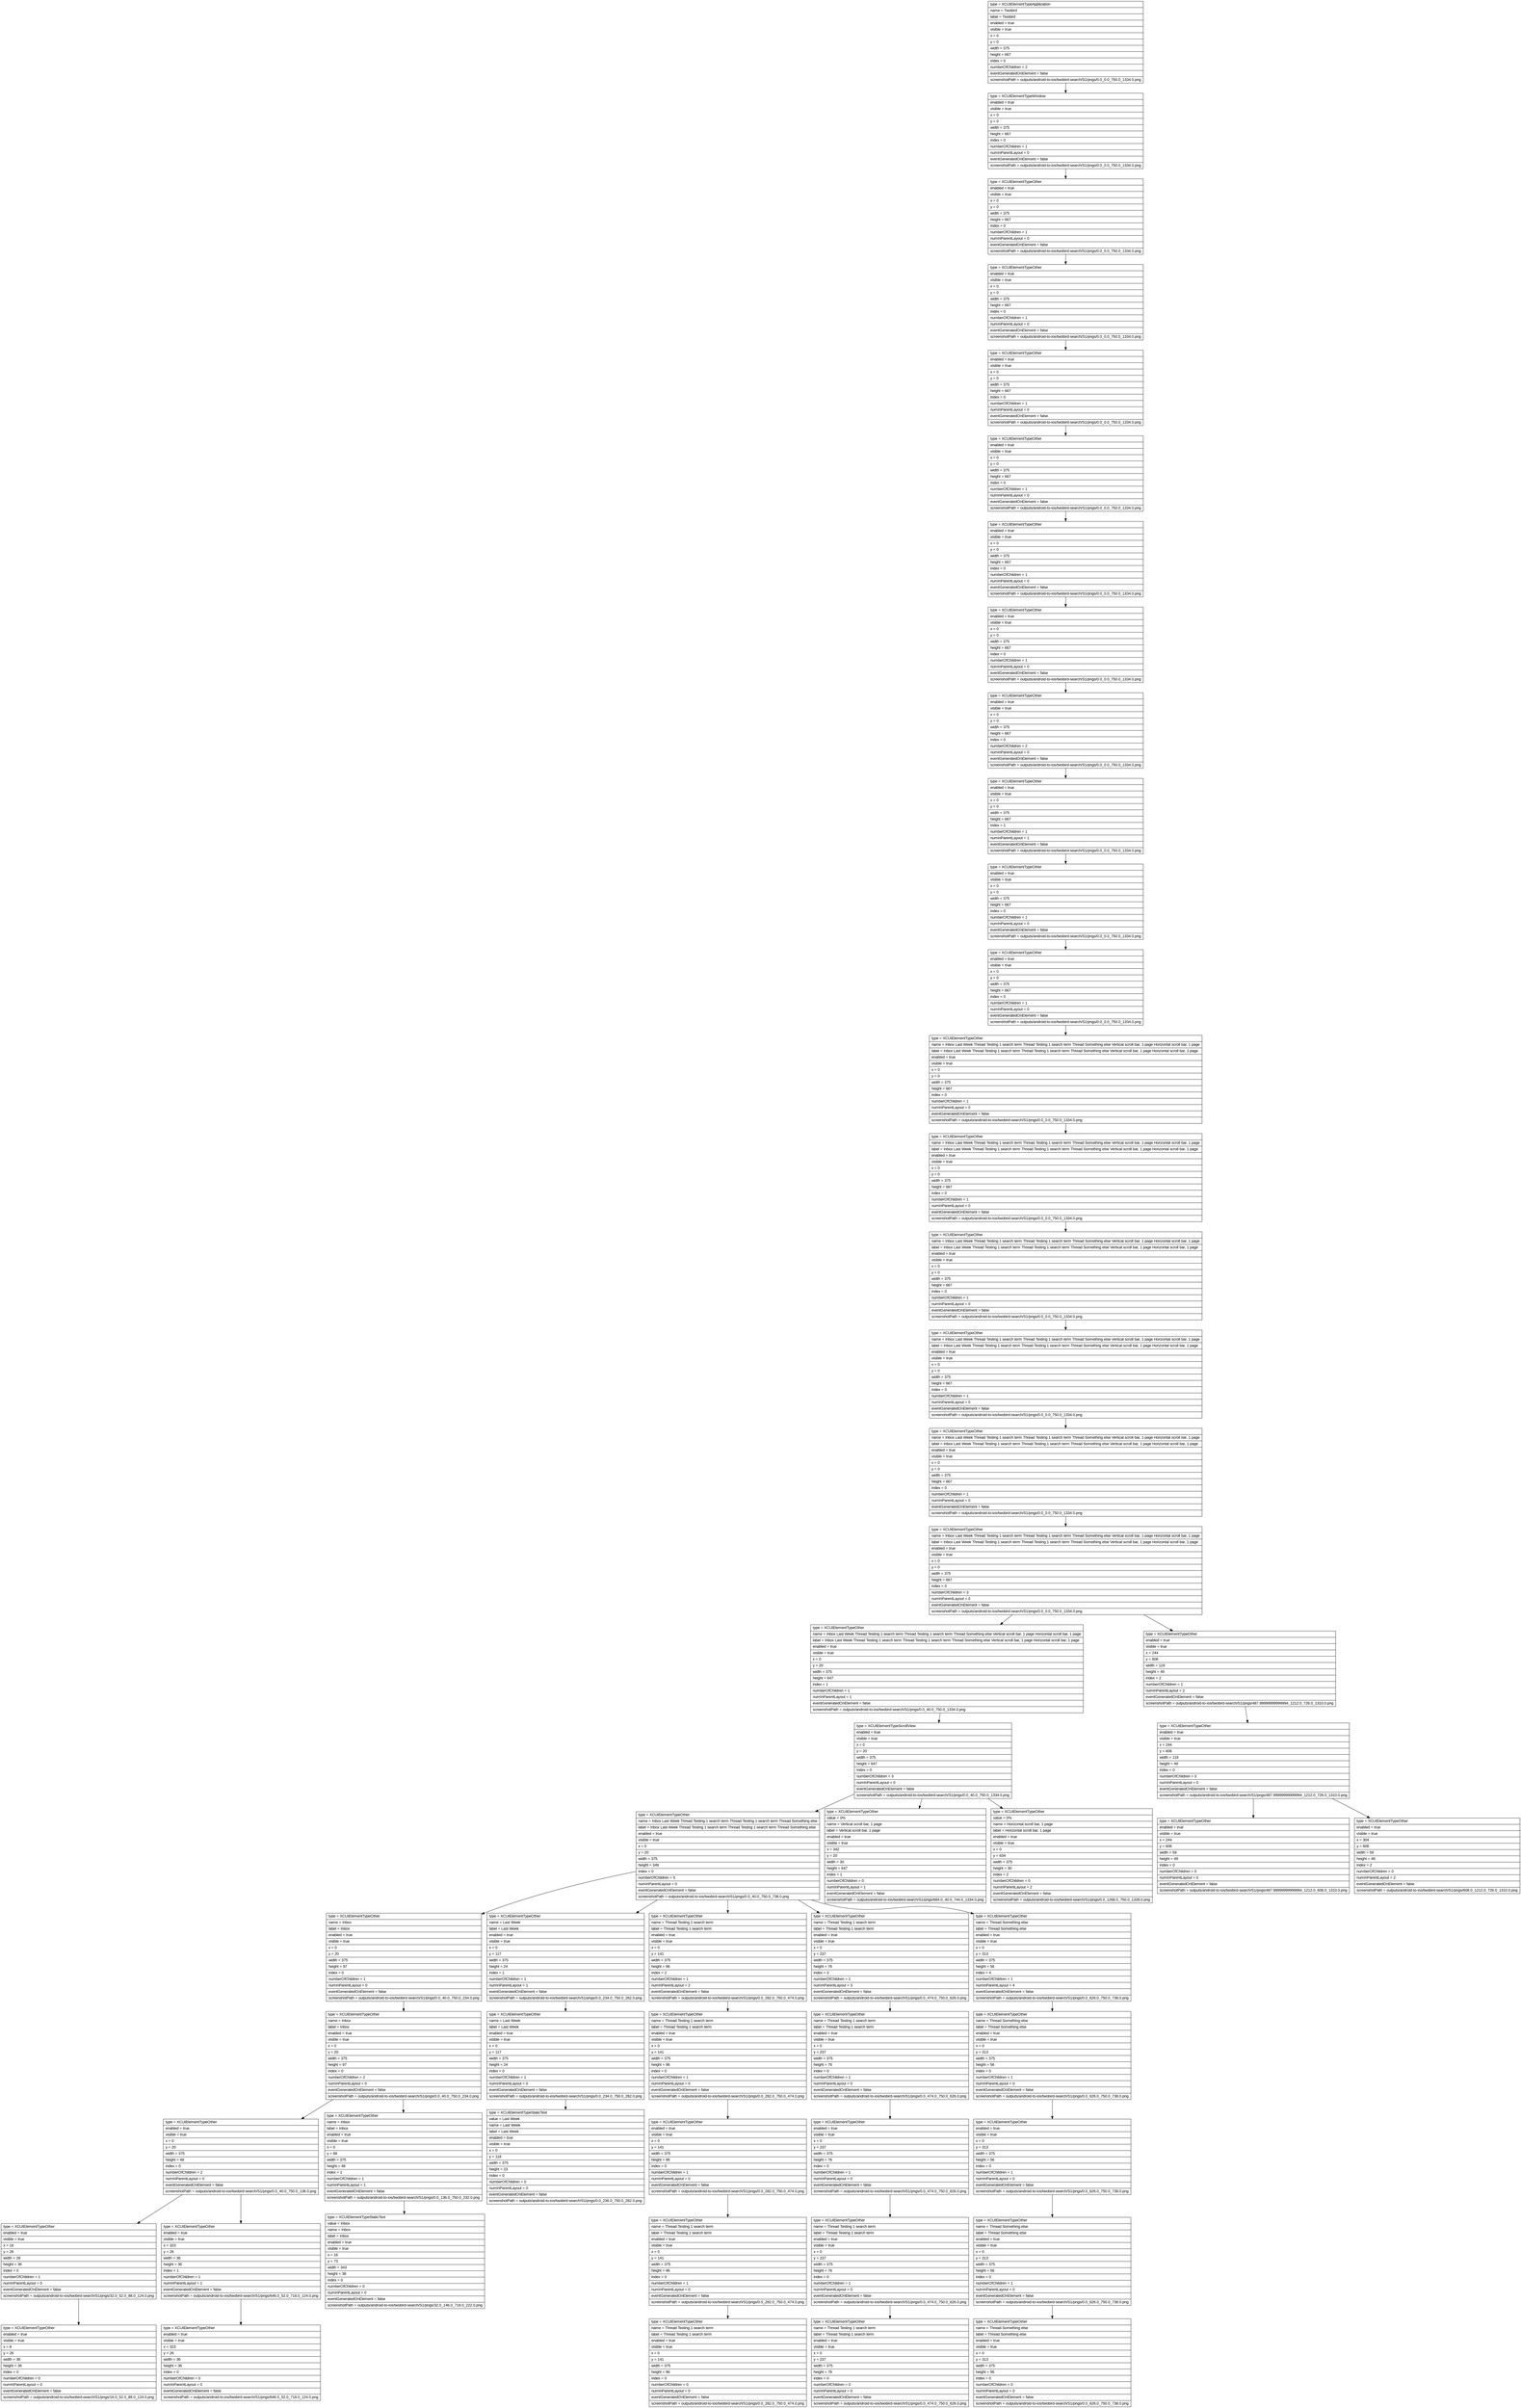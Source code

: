 digraph Layout {

	node [shape=record fontname=Arial];

	0	[label="{type = XCUIElementTypeApplication\l|name = Twobird\l|label = Twobird\l|enabled = true\l|visible = true\l|x = 0\l|y = 0\l|width = 375\l|height = 667\l|index = 0\l|numberOfChildren = 2\l|eventGeneratedOnElement = false \l|screenshotPath = outputs/android-to-ios/twobird-search/S1/pngs/0.0_0.0_750.0_1334.0.png\l}"]
	1	[label="{type = XCUIElementTypeWindow\l|enabled = true\l|visible = true\l|x = 0\l|y = 0\l|width = 375\l|height = 667\l|index = 0\l|numberOfChildren = 1\l|numInParentLayout = 0\l|eventGeneratedOnElement = false \l|screenshotPath = outputs/android-to-ios/twobird-search/S1/pngs/0.0_0.0_750.0_1334.0.png\l}"]
	2	[label="{type = XCUIElementTypeOther\l|enabled = true\l|visible = true\l|x = 0\l|y = 0\l|width = 375\l|height = 667\l|index = 0\l|numberOfChildren = 1\l|numInParentLayout = 0\l|eventGeneratedOnElement = false \l|screenshotPath = outputs/android-to-ios/twobird-search/S1/pngs/0.0_0.0_750.0_1334.0.png\l}"]
	3	[label="{type = XCUIElementTypeOther\l|enabled = true\l|visible = true\l|x = 0\l|y = 0\l|width = 375\l|height = 667\l|index = 0\l|numberOfChildren = 1\l|numInParentLayout = 0\l|eventGeneratedOnElement = false \l|screenshotPath = outputs/android-to-ios/twobird-search/S1/pngs/0.0_0.0_750.0_1334.0.png\l}"]
	4	[label="{type = XCUIElementTypeOther\l|enabled = true\l|visible = true\l|x = 0\l|y = 0\l|width = 375\l|height = 667\l|index = 0\l|numberOfChildren = 1\l|numInParentLayout = 0\l|eventGeneratedOnElement = false \l|screenshotPath = outputs/android-to-ios/twobird-search/S1/pngs/0.0_0.0_750.0_1334.0.png\l}"]
	5	[label="{type = XCUIElementTypeOther\l|enabled = true\l|visible = true\l|x = 0\l|y = 0\l|width = 375\l|height = 667\l|index = 0\l|numberOfChildren = 1\l|numInParentLayout = 0\l|eventGeneratedOnElement = false \l|screenshotPath = outputs/android-to-ios/twobird-search/S1/pngs/0.0_0.0_750.0_1334.0.png\l}"]
	6	[label="{type = XCUIElementTypeOther\l|enabled = true\l|visible = true\l|x = 0\l|y = 0\l|width = 375\l|height = 667\l|index = 0\l|numberOfChildren = 1\l|numInParentLayout = 0\l|eventGeneratedOnElement = false \l|screenshotPath = outputs/android-to-ios/twobird-search/S1/pngs/0.0_0.0_750.0_1334.0.png\l}"]
	7	[label="{type = XCUIElementTypeOther\l|enabled = true\l|visible = true\l|x = 0\l|y = 0\l|width = 375\l|height = 667\l|index = 0\l|numberOfChildren = 1\l|numInParentLayout = 0\l|eventGeneratedOnElement = false \l|screenshotPath = outputs/android-to-ios/twobird-search/S1/pngs/0.0_0.0_750.0_1334.0.png\l}"]
	8	[label="{type = XCUIElementTypeOther\l|enabled = true\l|visible = true\l|x = 0\l|y = 0\l|width = 375\l|height = 667\l|index = 0\l|numberOfChildren = 2\l|numInParentLayout = 0\l|eventGeneratedOnElement = false \l|screenshotPath = outputs/android-to-ios/twobird-search/S1/pngs/0.0_0.0_750.0_1334.0.png\l}"]
	9	[label="{type = XCUIElementTypeOther\l|enabled = true\l|visible = true\l|x = 0\l|y = 0\l|width = 375\l|height = 667\l|index = 1\l|numberOfChildren = 1\l|numInParentLayout = 1\l|eventGeneratedOnElement = false \l|screenshotPath = outputs/android-to-ios/twobird-search/S1/pngs/0.0_0.0_750.0_1334.0.png\l}"]
	10	[label="{type = XCUIElementTypeOther\l|enabled = true\l|visible = true\l|x = 0\l|y = 0\l|width = 375\l|height = 667\l|index = 0\l|numberOfChildren = 1\l|numInParentLayout = 0\l|eventGeneratedOnElement = false \l|screenshotPath = outputs/android-to-ios/twobird-search/S1/pngs/0.0_0.0_750.0_1334.0.png\l}"]
	11	[label="{type = XCUIElementTypeOther\l|enabled = true\l|visible = true\l|x = 0\l|y = 0\l|width = 375\l|height = 667\l|index = 0\l|numberOfChildren = 1\l|numInParentLayout = 0\l|eventGeneratedOnElement = false \l|screenshotPath = outputs/android-to-ios/twobird-search/S1/pngs/0.0_0.0_750.0_1334.0.png\l}"]
	12	[label="{type = XCUIElementTypeOther\l|name = Inbox Last Week Thread Testing 1 search term Thread Testing 1 search term Thread Something else Vertical scroll bar, 1 page Horizontal scroll bar, 1 page\l|label = Inbox Last Week Thread Testing 1 search term Thread Testing 1 search term Thread Something else Vertical scroll bar, 1 page Horizontal scroll bar, 1 page\l|enabled = true\l|visible = true\l|x = 0\l|y = 0\l|width = 375\l|height = 667\l|index = 0\l|numberOfChildren = 1\l|numInParentLayout = 0\l|eventGeneratedOnElement = false \l|screenshotPath = outputs/android-to-ios/twobird-search/S1/pngs/0.0_0.0_750.0_1334.0.png\l}"]
	13	[label="{type = XCUIElementTypeOther\l|name = Inbox Last Week Thread Testing 1 search term Thread Testing 1 search term Thread Something else Vertical scroll bar, 1 page Horizontal scroll bar, 1 page\l|label = Inbox Last Week Thread Testing 1 search term Thread Testing 1 search term Thread Something else Vertical scroll bar, 1 page Horizontal scroll bar, 1 page\l|enabled = true\l|visible = true\l|x = 0\l|y = 0\l|width = 375\l|height = 667\l|index = 0\l|numberOfChildren = 1\l|numInParentLayout = 0\l|eventGeneratedOnElement = false \l|screenshotPath = outputs/android-to-ios/twobird-search/S1/pngs/0.0_0.0_750.0_1334.0.png\l}"]
	14	[label="{type = XCUIElementTypeOther\l|name = Inbox Last Week Thread Testing 1 search term Thread Testing 1 search term Thread Something else Vertical scroll bar, 1 page Horizontal scroll bar, 1 page\l|label = Inbox Last Week Thread Testing 1 search term Thread Testing 1 search term Thread Something else Vertical scroll bar, 1 page Horizontal scroll bar, 1 page\l|enabled = true\l|visible = true\l|x = 0\l|y = 0\l|width = 375\l|height = 667\l|index = 0\l|numberOfChildren = 1\l|numInParentLayout = 0\l|eventGeneratedOnElement = false \l|screenshotPath = outputs/android-to-ios/twobird-search/S1/pngs/0.0_0.0_750.0_1334.0.png\l}"]
	15	[label="{type = XCUIElementTypeOther\l|name = Inbox Last Week Thread Testing 1 search term Thread Testing 1 search term Thread Something else Vertical scroll bar, 1 page Horizontal scroll bar, 1 page\l|label = Inbox Last Week Thread Testing 1 search term Thread Testing 1 search term Thread Something else Vertical scroll bar, 1 page Horizontal scroll bar, 1 page\l|enabled = true\l|visible = true\l|x = 0\l|y = 0\l|width = 375\l|height = 667\l|index = 0\l|numberOfChildren = 1\l|numInParentLayout = 0\l|eventGeneratedOnElement = false \l|screenshotPath = outputs/android-to-ios/twobird-search/S1/pngs/0.0_0.0_750.0_1334.0.png\l}"]
	16	[label="{type = XCUIElementTypeOther\l|name = Inbox Last Week Thread Testing 1 search term Thread Testing 1 search term Thread Something else Vertical scroll bar, 1 page Horizontal scroll bar, 1 page\l|label = Inbox Last Week Thread Testing 1 search term Thread Testing 1 search term Thread Something else Vertical scroll bar, 1 page Horizontal scroll bar, 1 page\l|enabled = true\l|visible = true\l|x = 0\l|y = 0\l|width = 375\l|height = 667\l|index = 0\l|numberOfChildren = 1\l|numInParentLayout = 0\l|eventGeneratedOnElement = false \l|screenshotPath = outputs/android-to-ios/twobird-search/S1/pngs/0.0_0.0_750.0_1334.0.png\l}"]
	17	[label="{type = XCUIElementTypeOther\l|name = Inbox Last Week Thread Testing 1 search term Thread Testing 1 search term Thread Something else Vertical scroll bar, 1 page Horizontal scroll bar, 1 page\l|label = Inbox Last Week Thread Testing 1 search term Thread Testing 1 search term Thread Something else Vertical scroll bar, 1 page Horizontal scroll bar, 1 page\l|enabled = true\l|visible = true\l|x = 0\l|y = 0\l|width = 375\l|height = 667\l|index = 0\l|numberOfChildren = 3\l|numInParentLayout = 0\l|eventGeneratedOnElement = false \l|screenshotPath = outputs/android-to-ios/twobird-search/S1/pngs/0.0_0.0_750.0_1334.0.png\l}"]
	18	[label="{type = XCUIElementTypeOther\l|name = Inbox Last Week Thread Testing 1 search term Thread Testing 1 search term Thread Something else Vertical scroll bar, 1 page Horizontal scroll bar, 1 page\l|label = Inbox Last Week Thread Testing 1 search term Thread Testing 1 search term Thread Something else Vertical scroll bar, 1 page Horizontal scroll bar, 1 page\l|enabled = true\l|visible = true\l|x = 0\l|y = 20\l|width = 375\l|height = 647\l|index = 1\l|numberOfChildren = 1\l|numInParentLayout = 1\l|eventGeneratedOnElement = false \l|screenshotPath = outputs/android-to-ios/twobird-search/S1/pngs/0.0_40.0_750.0_1334.0.png\l}"]
	19	[label="{type = XCUIElementTypeOther\l|enabled = true\l|visible = true\l|x = 244\l|y = 606\l|width = 119\l|height = 49\l|index = 2\l|numberOfChildren = 1\l|numInParentLayout = 2\l|eventGeneratedOnElement = false \l|screenshotPath = outputs/android-to-ios/twobird-search/S1/pngs/487.99999999999994_1212.0_726.0_1310.0.png\l}"]
	20	[label="{type = XCUIElementTypeScrollView\l|enabled = true\l|visible = true\l|x = 0\l|y = 20\l|width = 375\l|height = 647\l|index = 0\l|numberOfChildren = 3\l|numInParentLayout = 0\l|eventGeneratedOnElement = false \l|screenshotPath = outputs/android-to-ios/twobird-search/S1/pngs/0.0_40.0_750.0_1334.0.png\l}"]
	21	[label="{type = XCUIElementTypeOther\l|enabled = true\l|visible = true\l|x = 244\l|y = 606\l|width = 119\l|height = 49\l|index = 0\l|numberOfChildren = 3\l|numInParentLayout = 0\l|eventGeneratedOnElement = false \l|screenshotPath = outputs/android-to-ios/twobird-search/S1/pngs/487.99999999999994_1212.0_726.0_1310.0.png\l}"]
	22	[label="{type = XCUIElementTypeOther\l|name = Inbox Last Week Thread Testing 1 search term Thread Testing 1 search term Thread Something else\l|label = Inbox Last Week Thread Testing 1 search term Thread Testing 1 search term Thread Something else\l|enabled = true\l|visible = true\l|x = 0\l|y = 20\l|width = 375\l|height = 349\l|index = 0\l|numberOfChildren = 5\l|numInParentLayout = 0\l|eventGeneratedOnElement = false \l|screenshotPath = outputs/android-to-ios/twobird-search/S1/pngs/0.0_40.0_750.0_738.0.png\l}"]
	23	[label="{type = XCUIElementTypeOther\l|value = 0%\l|name = Vertical scroll bar, 1 page\l|label = Vertical scroll bar, 1 page\l|enabled = true\l|visible = true\l|x = 342\l|y = 20\l|width = 30\l|height = 647\l|index = 1\l|numberOfChildren = 0\l|numInParentLayout = 1\l|eventGeneratedOnElement = false \l|screenshotPath = outputs/android-to-ios/twobird-search/S1/pngs/684.0_40.0_744.0_1334.0.png\l}"]
	24	[label="{type = XCUIElementTypeOther\l|value = 0%\l|name = Horizontal scroll bar, 1 page\l|label = Horizontal scroll bar, 1 page\l|enabled = true\l|visible = true\l|x = 0\l|y = 634\l|width = 375\l|height = 30\l|index = 2\l|numberOfChildren = 0\l|numInParentLayout = 2\l|eventGeneratedOnElement = false \l|screenshotPath = outputs/android-to-ios/twobird-search/S1/pngs/0.0_1268.0_750.0_1328.0.png\l}"]
	25	[label="{type = XCUIElementTypeOther\l|enabled = true\l|visible = true\l|x = 244\l|y = 606\l|width = 59\l|height = 49\l|index = 0\l|numberOfChildren = 0\l|numInParentLayout = 0\l|eventGeneratedOnElement = false \l|screenshotPath = outputs/android-to-ios/twobird-search/S1/pngs/487.99999999999994_1212.0_606.0_1310.0.png\l}"]
	26	[label="{type = XCUIElementTypeOther\l|enabled = true\l|visible = true\l|x = 304\l|y = 606\l|width = 59\l|height = 49\l|index = 2\l|numberOfChildren = 0\l|numInParentLayout = 2\l|eventGeneratedOnElement = false \l|screenshotPath = outputs/android-to-ios/twobird-search/S1/pngs/608.0_1212.0_726.0_1310.0.png\l}"]
	27	[label="{type = XCUIElementTypeOther\l|name = Inbox\l|label = Inbox\l|enabled = true\l|visible = true\l|x = 0\l|y = 20\l|width = 375\l|height = 97\l|index = 0\l|numberOfChildren = 1\l|numInParentLayout = 0\l|eventGeneratedOnElement = false \l|screenshotPath = outputs/android-to-ios/twobird-search/S1/pngs/0.0_40.0_750.0_234.0.png\l}"]
	28	[label="{type = XCUIElementTypeOther\l|name = Last Week\l|label = Last Week\l|enabled = true\l|visible = true\l|x = 0\l|y = 117\l|width = 375\l|height = 24\l|index = 1\l|numberOfChildren = 1\l|numInParentLayout = 1\l|eventGeneratedOnElement = false \l|screenshotPath = outputs/android-to-ios/twobird-search/S1/pngs/0.0_234.0_750.0_282.0.png\l}"]
	29	[label="{type = XCUIElementTypeOther\l|name = Thread Testing 1 search term\l|label = Thread Testing 1 search term\l|enabled = true\l|visible = true\l|x = 0\l|y = 141\l|width = 375\l|height = 96\l|index = 2\l|numberOfChildren = 1\l|numInParentLayout = 2\l|eventGeneratedOnElement = false \l|screenshotPath = outputs/android-to-ios/twobird-search/S1/pngs/0.0_282.0_750.0_474.0.png\l}"]
	30	[label="{type = XCUIElementTypeOther\l|name = Thread Testing 1 search term\l|label = Thread Testing 1 search term\l|enabled = true\l|visible = true\l|x = 0\l|y = 237\l|width = 375\l|height = 76\l|index = 3\l|numberOfChildren = 1\l|numInParentLayout = 3\l|eventGeneratedOnElement = false \l|screenshotPath = outputs/android-to-ios/twobird-search/S1/pngs/0.0_474.0_750.0_626.0.png\l}"]
	31	[label="{type = XCUIElementTypeOther\l|name = Thread Something else\l|label = Thread Something else\l|enabled = true\l|visible = true\l|x = 0\l|y = 313\l|width = 375\l|height = 56\l|index = 4\l|numberOfChildren = 1\l|numInParentLayout = 4\l|eventGeneratedOnElement = false \l|screenshotPath = outputs/android-to-ios/twobird-search/S1/pngs/0.0_626.0_750.0_738.0.png\l}"]
	32	[label="{type = XCUIElementTypeOther\l|name = Inbox\l|label = Inbox\l|enabled = true\l|visible = true\l|x = 0\l|y = 20\l|width = 375\l|height = 97\l|index = 0\l|numberOfChildren = 2\l|numInParentLayout = 0\l|eventGeneratedOnElement = false \l|screenshotPath = outputs/android-to-ios/twobird-search/S1/pngs/0.0_40.0_750.0_234.0.png\l}"]
	33	[label="{type = XCUIElementTypeOther\l|name = Last Week\l|label = Last Week\l|enabled = true\l|visible = true\l|x = 0\l|y = 117\l|width = 375\l|height = 24\l|index = 0\l|numberOfChildren = 1\l|numInParentLayout = 0\l|eventGeneratedOnElement = false \l|screenshotPath = outputs/android-to-ios/twobird-search/S1/pngs/0.0_234.0_750.0_282.0.png\l}"]
	34	[label="{type = XCUIElementTypeOther\l|name = Thread Testing 1 search term\l|label = Thread Testing 1 search term\l|enabled = true\l|visible = true\l|x = 0\l|y = 141\l|width = 375\l|height = 96\l|index = 0\l|numberOfChildren = 1\l|numInParentLayout = 0\l|eventGeneratedOnElement = false \l|screenshotPath = outputs/android-to-ios/twobird-search/S1/pngs/0.0_282.0_750.0_474.0.png\l}"]
	35	[label="{type = XCUIElementTypeOther\l|name = Thread Testing 1 search term\l|label = Thread Testing 1 search term\l|enabled = true\l|visible = true\l|x = 0\l|y = 237\l|width = 375\l|height = 76\l|index = 0\l|numberOfChildren = 1\l|numInParentLayout = 0\l|eventGeneratedOnElement = false \l|screenshotPath = outputs/android-to-ios/twobird-search/S1/pngs/0.0_474.0_750.0_626.0.png\l}"]
	36	[label="{type = XCUIElementTypeOther\l|name = Thread Something else\l|label = Thread Something else\l|enabled = true\l|visible = true\l|x = 0\l|y = 313\l|width = 375\l|height = 56\l|index = 0\l|numberOfChildren = 1\l|numInParentLayout = 0\l|eventGeneratedOnElement = false \l|screenshotPath = outputs/android-to-ios/twobird-search/S1/pngs/0.0_626.0_750.0_738.0.png\l}"]
	37	[label="{type = XCUIElementTypeOther\l|enabled = true\l|visible = true\l|x = 0\l|y = 20\l|width = 375\l|height = 48\l|index = 0\l|numberOfChildren = 2\l|numInParentLayout = 0\l|eventGeneratedOnElement = false \l|screenshotPath = outputs/android-to-ios/twobird-search/S1/pngs/0.0_40.0_750.0_136.0.png\l}"]
	38	[label="{type = XCUIElementTypeOther\l|name = Inbox\l|label = Inbox\l|enabled = true\l|visible = true\l|x = 0\l|y = 68\l|width = 375\l|height = 48\l|index = 1\l|numberOfChildren = 1\l|numInParentLayout = 1\l|eventGeneratedOnElement = false \l|screenshotPath = outputs/android-to-ios/twobird-search/S1/pngs/0.0_136.0_750.0_232.0.png\l}"]
	39	[label="{type = XCUIElementTypeStaticText\l|value = Last Week\l|name = Last Week\l|label = Last Week\l|enabled = true\l|visible = true\l|x = 0\l|y = 118\l|width = 375\l|height = 23\l|index = 0\l|numberOfChildren = 0\l|numInParentLayout = 0\l|eventGeneratedOnElement = false \l|screenshotPath = outputs/android-to-ios/twobird-search/S1/pngs/0.0_236.0_750.0_282.0.png\l}"]
	40	[label="{type = XCUIElementTypeOther\l|enabled = true\l|visible = true\l|x = 0\l|y = 141\l|width = 375\l|height = 96\l|index = 0\l|numberOfChildren = 1\l|numInParentLayout = 0\l|eventGeneratedOnElement = false \l|screenshotPath = outputs/android-to-ios/twobird-search/S1/pngs/0.0_282.0_750.0_474.0.png\l}"]
	41	[label="{type = XCUIElementTypeOther\l|enabled = true\l|visible = true\l|x = 0\l|y = 237\l|width = 375\l|height = 76\l|index = 0\l|numberOfChildren = 1\l|numInParentLayout = 0\l|eventGeneratedOnElement = false \l|screenshotPath = outputs/android-to-ios/twobird-search/S1/pngs/0.0_474.0_750.0_626.0.png\l}"]
	42	[label="{type = XCUIElementTypeOther\l|enabled = true\l|visible = true\l|x = 0\l|y = 313\l|width = 375\l|height = 56\l|index = 0\l|numberOfChildren = 1\l|numInParentLayout = 0\l|eventGeneratedOnElement = false \l|screenshotPath = outputs/android-to-ios/twobird-search/S1/pngs/0.0_626.0_750.0_738.0.png\l}"]
	43	[label="{type = XCUIElementTypeOther\l|enabled = true\l|visible = true\l|x = 16\l|y = 26\l|width = 28\l|height = 36\l|index = 0\l|numberOfChildren = 1\l|numInParentLayout = 0\l|eventGeneratedOnElement = false \l|screenshotPath = outputs/android-to-ios/twobird-search/S1/pngs/32.0_52.0_88.0_124.0.png\l}"]
	44	[label="{type = XCUIElementTypeOther\l|enabled = true\l|visible = true\l|x = 323\l|y = 26\l|width = 36\l|height = 36\l|index = 1\l|numberOfChildren = 1\l|numInParentLayout = 1\l|eventGeneratedOnElement = false \l|screenshotPath = outputs/android-to-ios/twobird-search/S1/pngs/646.0_52.0_718.0_124.0.png\l}"]
	45	[label="{type = XCUIElementTypeStaticText\l|value = Inbox\l|name = Inbox\l|label = Inbox\l|enabled = true\l|visible = true\l|x = 16\l|y = 73\l|width = 343\l|height = 38\l|index = 0\l|numberOfChildren = 0\l|numInParentLayout = 0\l|eventGeneratedOnElement = false \l|screenshotPath = outputs/android-to-ios/twobird-search/S1/pngs/32.0_146.0_718.0_222.0.png\l}"]
	46	[label="{type = XCUIElementTypeOther\l|name = Thread Testing 1 search term\l|label = Thread Testing 1 search term\l|enabled = true\l|visible = true\l|x = 0\l|y = 141\l|width = 375\l|height = 96\l|index = 0\l|numberOfChildren = 1\l|numInParentLayout = 0\l|eventGeneratedOnElement = false \l|screenshotPath = outputs/android-to-ios/twobird-search/S1/pngs/0.0_282.0_750.0_474.0.png\l}"]
	47	[label="{type = XCUIElementTypeOther\l|name = Thread Testing 1 search term\l|label = Thread Testing 1 search term\l|enabled = true\l|visible = true\l|x = 0\l|y = 237\l|width = 375\l|height = 76\l|index = 0\l|numberOfChildren = 1\l|numInParentLayout = 0\l|eventGeneratedOnElement = false \l|screenshotPath = outputs/android-to-ios/twobird-search/S1/pngs/0.0_474.0_750.0_626.0.png\l}"]
	48	[label="{type = XCUIElementTypeOther\l|name = Thread Something else\l|label = Thread Something else\l|enabled = true\l|visible = true\l|x = 0\l|y = 313\l|width = 375\l|height = 56\l|index = 0\l|numberOfChildren = 1\l|numInParentLayout = 0\l|eventGeneratedOnElement = false \l|screenshotPath = outputs/android-to-ios/twobird-search/S1/pngs/0.0_626.0_750.0_738.0.png\l}"]
	49	[label="{type = XCUIElementTypeOther\l|enabled = true\l|visible = true\l|x = 8\l|y = 26\l|width = 36\l|height = 36\l|index = 0\l|numberOfChildren = 0\l|numInParentLayout = 0\l|eventGeneratedOnElement = false \l|screenshotPath = outputs/android-to-ios/twobird-search/S1/pngs/16.0_52.0_88.0_124.0.png\l}"]
	50	[label="{type = XCUIElementTypeOther\l|enabled = true\l|visible = true\l|x = 323\l|y = 26\l|width = 36\l|height = 36\l|index = 0\l|numberOfChildren = 0\l|numInParentLayout = 0\l|eventGeneratedOnElement = false \l|screenshotPath = outputs/android-to-ios/twobird-search/S1/pngs/646.0_52.0_718.0_124.0.png\l}"]
	51	[label="{type = XCUIElementTypeOther\l|name = Thread Testing 1 search term\l|label = Thread Testing 1 search term\l|enabled = true\l|visible = true\l|x = 0\l|y = 141\l|width = 375\l|height = 96\l|index = 0\l|numberOfChildren = 0\l|numInParentLayout = 0\l|eventGeneratedOnElement = false \l|screenshotPath = outputs/android-to-ios/twobird-search/S1/pngs/0.0_282.0_750.0_474.0.png\l}"]
	52	[label="{type = XCUIElementTypeOther\l|name = Thread Testing 1 search term\l|label = Thread Testing 1 search term\l|enabled = true\l|visible = true\l|x = 0\l|y = 237\l|width = 375\l|height = 76\l|index = 0\l|numberOfChildren = 0\l|numInParentLayout = 0\l|eventGeneratedOnElement = false \l|screenshotPath = outputs/android-to-ios/twobird-search/S1/pngs/0.0_474.0_750.0_626.0.png\l}"]
	53	[label="{type = XCUIElementTypeOther\l|name = Thread Something else\l|label = Thread Something else\l|enabled = true\l|visible = true\l|x = 0\l|y = 313\l|width = 375\l|height = 56\l|index = 0\l|numberOfChildren = 0\l|numInParentLayout = 0\l|eventGeneratedOnElement = false \l|screenshotPath = outputs/android-to-ios/twobird-search/S1/pngs/0.0_626.0_750.0_738.0.png\l}"]


	0 -> 1
	1 -> 2
	2 -> 3
	3 -> 4
	4 -> 5
	5 -> 6
	6 -> 7
	7 -> 8
	8 -> 9
	9 -> 10
	10 -> 11
	11 -> 12
	12 -> 13
	13 -> 14
	14 -> 15
	15 -> 16
	16 -> 17
	17 -> 18
	17 -> 19
	18 -> 20
	19 -> 21
	20 -> 22
	20 -> 23
	20 -> 24
	21 -> 25
	21 -> 26
	22 -> 27
	22 -> 28
	22 -> 29
	22 -> 30
	22 -> 31
	27 -> 32
	28 -> 33
	29 -> 34
	30 -> 35
	31 -> 36
	32 -> 37
	32 -> 38
	33 -> 39
	34 -> 40
	35 -> 41
	36 -> 42
	37 -> 43
	37 -> 44
	38 -> 45
	40 -> 46
	41 -> 47
	42 -> 48
	43 -> 49
	44 -> 50
	46 -> 51
	47 -> 52
	48 -> 53


}